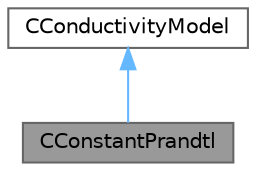 digraph "CConstantPrandtl"
{
 // LATEX_PDF_SIZE
  bgcolor="transparent";
  edge [fontname=Helvetica,fontsize=10,labelfontname=Helvetica,labelfontsize=10];
  node [fontname=Helvetica,fontsize=10,shape=box,height=0.2,width=0.4];
  Node1 [id="Node000001",label="CConstantPrandtl",height=0.2,width=0.4,color="gray40", fillcolor="grey60", style="filled", fontcolor="black",tooltip="Defines a non-constant laminar thermal conductivity using a constant Prandtl's number."];
  Node2 -> Node1 [id="edge1_Node000001_Node000002",dir="back",color="steelblue1",style="solid",tooltip=" "];
  Node2 [id="Node000002",label="CConductivityModel",height=0.2,width=0.4,color="gray40", fillcolor="white", style="filled",URL="$classCConductivityModel.html",tooltip="Interface class for defining the thermal conductivity model."];
}
